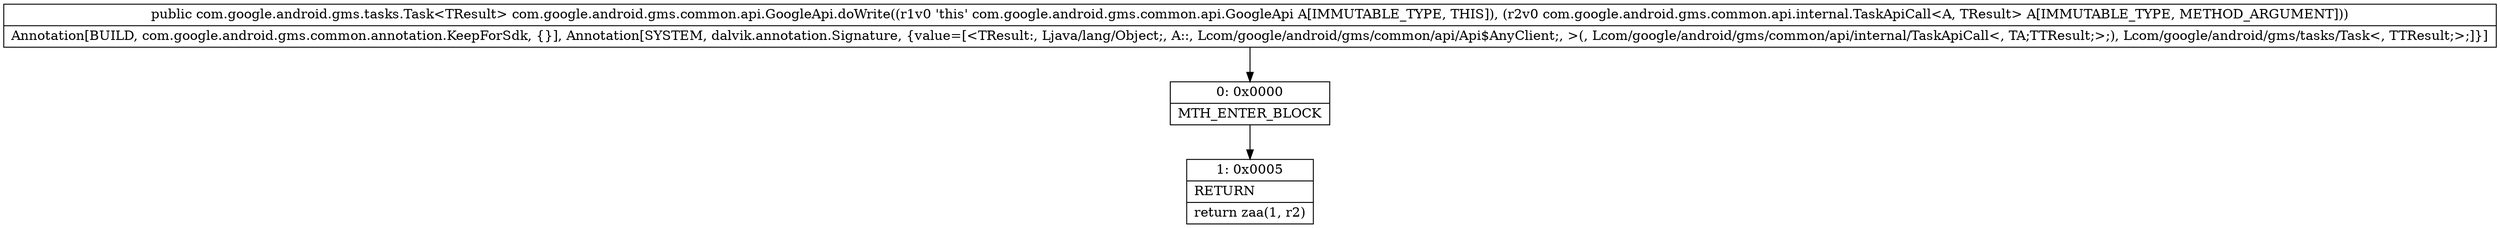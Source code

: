 digraph "CFG forcom.google.android.gms.common.api.GoogleApi.doWrite(Lcom\/google\/android\/gms\/common\/api\/internal\/TaskApiCall;)Lcom\/google\/android\/gms\/tasks\/Task;" {
Node_0 [shape=record,label="{0\:\ 0x0000|MTH_ENTER_BLOCK\l}"];
Node_1 [shape=record,label="{1\:\ 0x0005|RETURN\l|return zaa(1, r2)\l}"];
MethodNode[shape=record,label="{public com.google.android.gms.tasks.Task\<TResult\> com.google.android.gms.common.api.GoogleApi.doWrite((r1v0 'this' com.google.android.gms.common.api.GoogleApi A[IMMUTABLE_TYPE, THIS]), (r2v0 com.google.android.gms.common.api.internal.TaskApiCall\<A, TResult\> A[IMMUTABLE_TYPE, METHOD_ARGUMENT]))  | Annotation[BUILD, com.google.android.gms.common.annotation.KeepForSdk, \{\}], Annotation[SYSTEM, dalvik.annotation.Signature, \{value=[\<TResult:, Ljava\/lang\/Object;, A::, Lcom\/google\/android\/gms\/common\/api\/Api$AnyClient;, \>(, Lcom\/google\/android\/gms\/common\/api\/internal\/TaskApiCall\<, TA;TTResult;\>;), Lcom\/google\/android\/gms\/tasks\/Task\<, TTResult;\>;]\}]\l}"];
MethodNode -> Node_0;
Node_0 -> Node_1;
}

